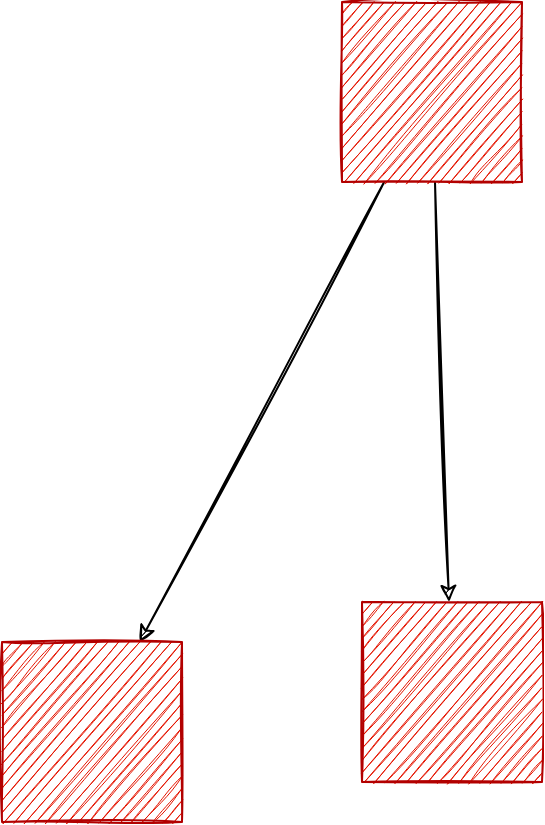 <mxfile>
    <diagram id="Sg0aTwn9dK2rMYpzfmEr" name="第 1 页">
        <mxGraphModel dx="728" dy="652" grid="1" gridSize="10" guides="1" tooltips="1" connect="1" arrows="1" fold="1" page="1" pageScale="1" pageWidth="827" pageHeight="1169" math="0" shadow="0">
            <root>
                <mxCell id="0"/>
                <mxCell id="1" parent="0"/>
                <mxCell id="16" value="" style="edgeStyle=none;html=1;sketch=1;" parent="1" source="2" target="15" edge="1">
                    <mxGeometry relative="1" as="geometry"/>
                </mxCell>
                <mxCell id="18" value="" style="edgeStyle=none;html=1;sketch=1;" parent="1" source="2" target="17" edge="1">
                    <mxGeometry relative="1" as="geometry"/>
                </mxCell>
                <mxCell id="2" value="" style="whiteSpace=wrap;html=1;aspect=fixed;fillColor=#e51400;fontColor=#ffffff;strokeColor=#B20000;sketch=1;" parent="1" vertex="1">
                    <mxGeometry x="300" y="30" width="90" height="90" as="geometry"/>
                </mxCell>
                <mxCell id="15" value="" style="whiteSpace=wrap;html=1;aspect=fixed;fillColor=#e51400;fontColor=#ffffff;strokeColor=#B20000;sketch=1;" parent="1" vertex="1">
                    <mxGeometry x="130" y="350" width="90" height="90" as="geometry"/>
                </mxCell>
                <mxCell id="17" value="" style="whiteSpace=wrap;html=1;aspect=fixed;fillColor=#e51400;fontColor=#ffffff;strokeColor=#B20000;sketch=1;" parent="1" vertex="1">
                    <mxGeometry x="310" y="330" width="90" height="90" as="geometry"/>
                </mxCell>
            </root>
        </mxGraphModel>
    </diagram>
</mxfile>